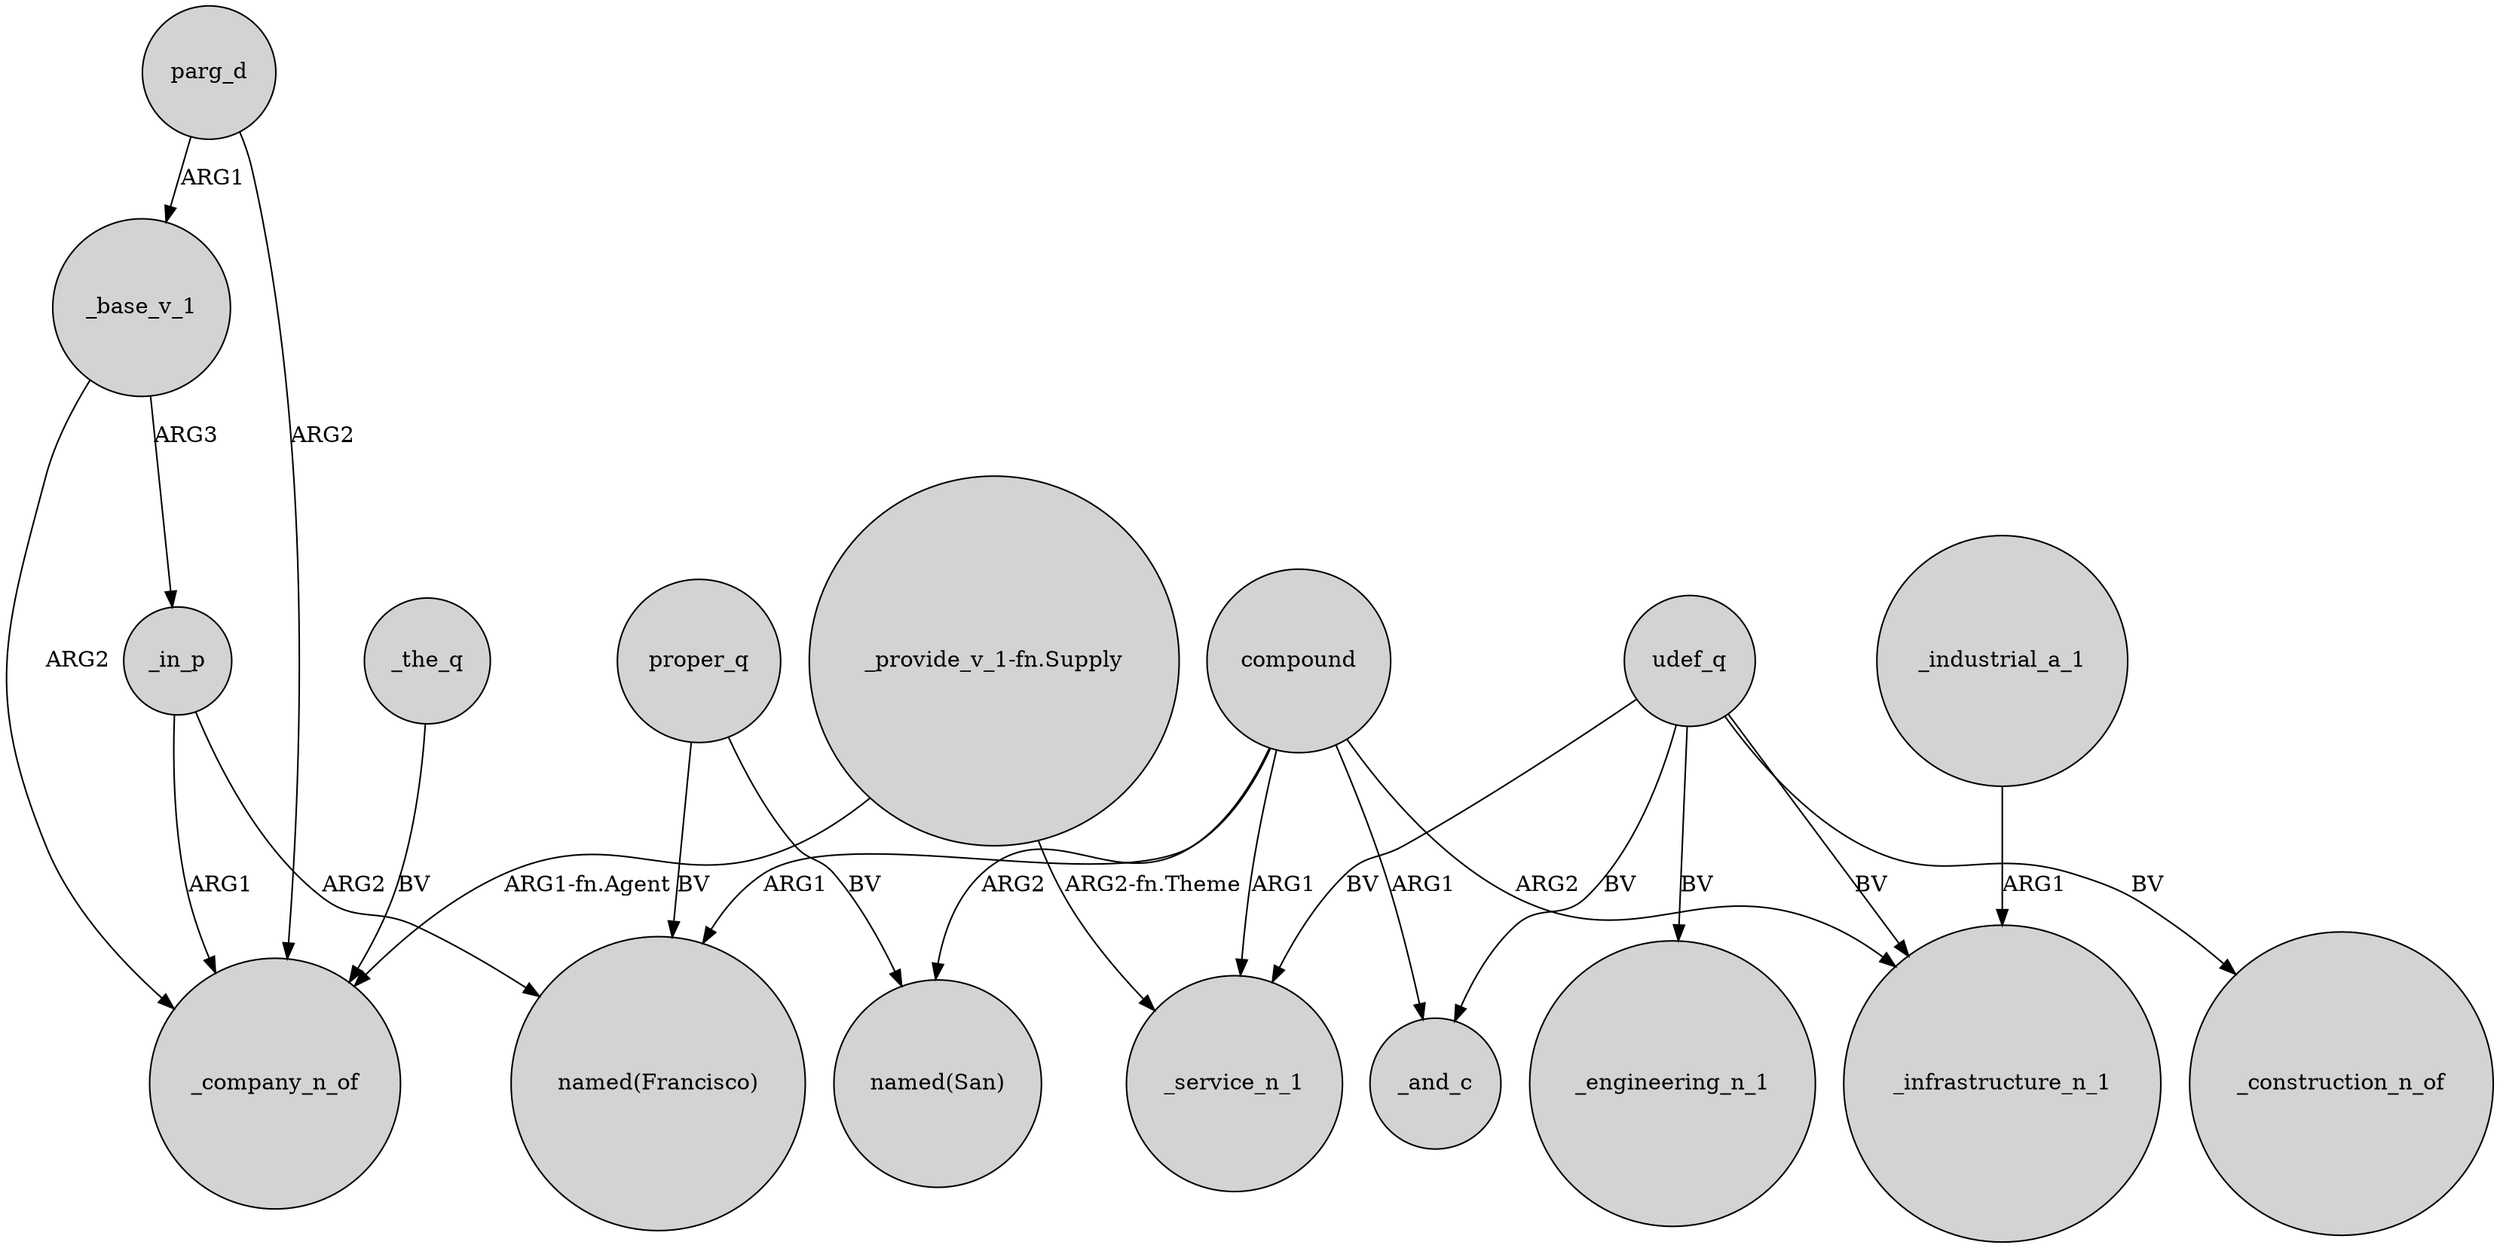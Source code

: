 digraph {
	node [shape=circle style=filled]
	"_provide_v_1-fn.Supply" -> _company_n_of [label="ARG1-fn.Agent"]
	_base_v_1 -> _company_n_of [label=ARG2]
	"_provide_v_1-fn.Supply" -> _service_n_1 [label="ARG2-fn.Theme"]
	proper_q -> "named(Francisco)" [label=BV]
	compound -> "named(San)" [label=ARG2]
	_industrial_a_1 -> _infrastructure_n_1 [label=ARG1]
	udef_q -> _infrastructure_n_1 [label=BV]
	_the_q -> _company_n_of [label=BV]
	udef_q -> _service_n_1 [label=BV]
	_in_p -> "named(Francisco)" [label=ARG2]
	parg_d -> _company_n_of [label=ARG2]
	compound -> _and_c [label=ARG1]
	_base_v_1 -> _in_p [label=ARG3]
	compound -> "named(Francisco)" [label=ARG1]
	compound -> _infrastructure_n_1 [label=ARG2]
	parg_d -> _base_v_1 [label=ARG1]
	proper_q -> "named(San)" [label=BV]
	udef_q -> _and_c [label=BV]
	udef_q -> _construction_n_of [label=BV]
	compound -> _service_n_1 [label=ARG1]
	_in_p -> _company_n_of [label=ARG1]
	udef_q -> _engineering_n_1 [label=BV]
}
